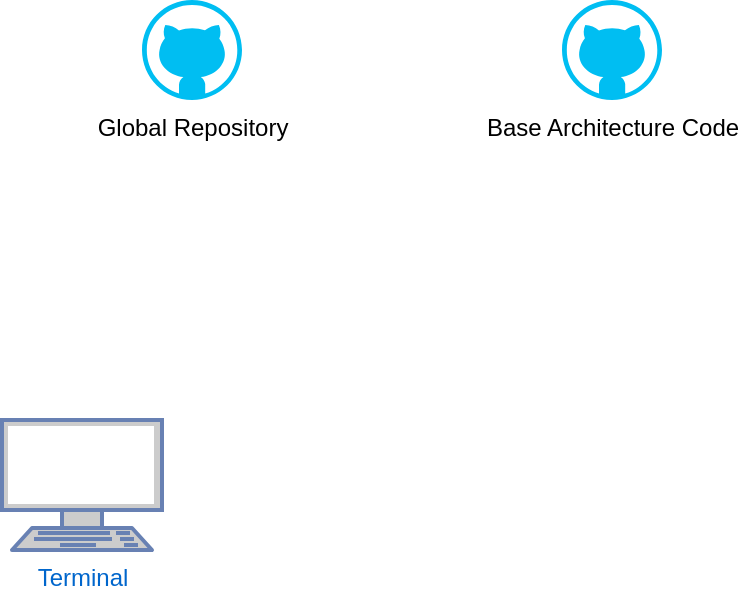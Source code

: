 <mxfile version="24.2.5" type="github">
  <diagram name="Page-1" id="thYT6xE8J8f5esjXuO9X">
    <mxGraphModel dx="734" dy="492" grid="1" gridSize="10" guides="1" tooltips="1" connect="1" arrows="1" fold="1" page="1" pageScale="1" pageWidth="827" pageHeight="1169" math="0" shadow="0">
      <root>
        <mxCell id="0" />
        <mxCell id="1" parent="0" />
        <mxCell id="Cvyu1O_MNy5X58WoxLN_-1" value="Base Architecture Code" style="verticalLabelPosition=bottom;html=1;verticalAlign=top;align=center;strokeColor=none;fillColor=#00BEF2;shape=mxgraph.azure.github_code;pointerEvents=1;" vertex="1" parent="1">
          <mxGeometry x="420" y="190" width="50" height="50" as="geometry" />
        </mxCell>
        <mxCell id="Cvyu1O_MNy5X58WoxLN_-2" value="Global Repository" style="verticalLabelPosition=bottom;html=1;verticalAlign=top;align=center;strokeColor=none;fillColor=#00BEF2;shape=mxgraph.azure.github_code;pointerEvents=1;" vertex="1" parent="1">
          <mxGeometry x="210" y="190" width="50" height="50" as="geometry" />
        </mxCell>
        <mxCell id="Cvyu1O_MNy5X58WoxLN_-4" value="Terminal" style="fontColor=#0066CC;verticalAlign=top;verticalLabelPosition=bottom;labelPosition=center;align=center;html=1;outlineConnect=0;fillColor=#CCCCCC;strokeColor=#6881B3;gradientColor=none;gradientDirection=north;strokeWidth=2;shape=mxgraph.networks.terminal;" vertex="1" parent="1">
          <mxGeometry x="140" y="400" width="80" height="65" as="geometry" />
        </mxCell>
      </root>
    </mxGraphModel>
  </diagram>
</mxfile>
